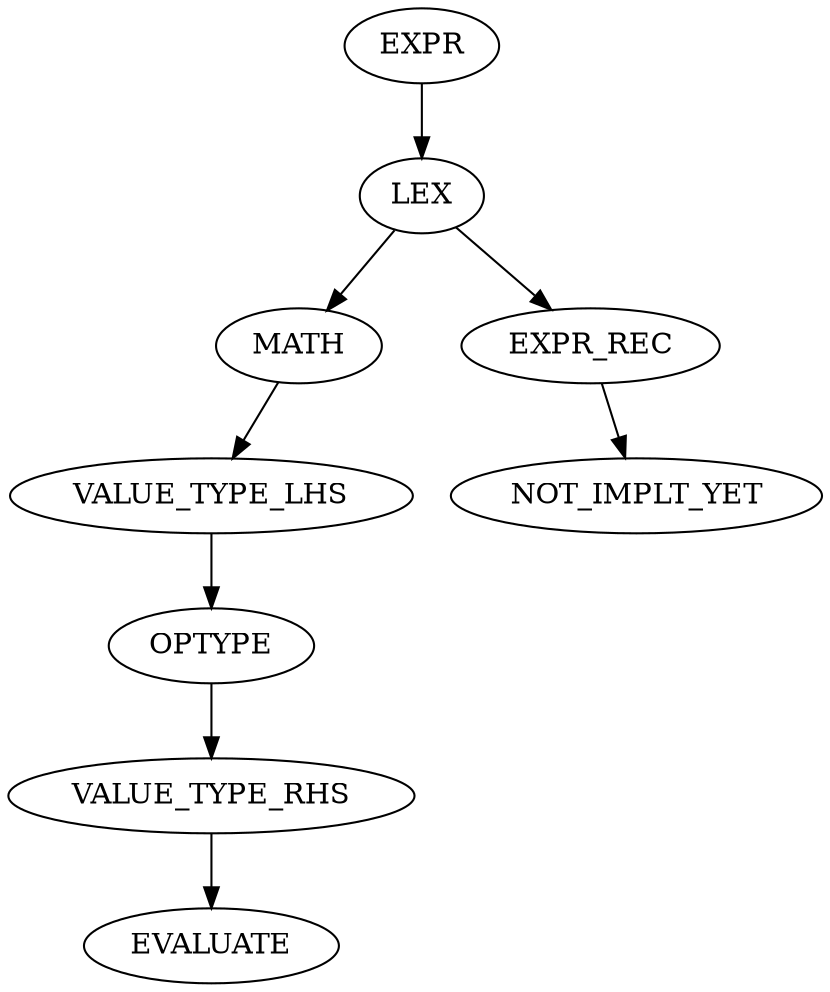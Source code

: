 digraph G {


// if(cond){expr}
//    {ASIGN_VAR}
//        -> {TokenTypeVar}
//        -> {NAME}
//        -> {"="}
//        -> {EXPR_V, VALUE}
//    {EXPR_V} -> {VALUE}

    // EXPR and COND
//    {COND}
//        -> {VALUE_1}
//        -> {COMPARE}
//        -> {VALUE_2}
//        -> {PUSH_STACK}
    {EXPR}
        -> {LEX}
        -> {MATH, EXPR_REC}
    {EXPR_REC} -> {NOT_IMPLT_YET}
    {MATH}
        -> {VALUE_TYPE_LHS}
        -> {OPTYPE}
        -> {VALUE_TYPE_RHS}
        -> {EVALUATE}
//    {IF_EXPR}
//        -> {"if"} 
//        -> {"("} 
//        -> {COND}
//        -> {")"}
//        -> {"{"}
//        -> {EXPR_if}
//        -> {"}"}

}
